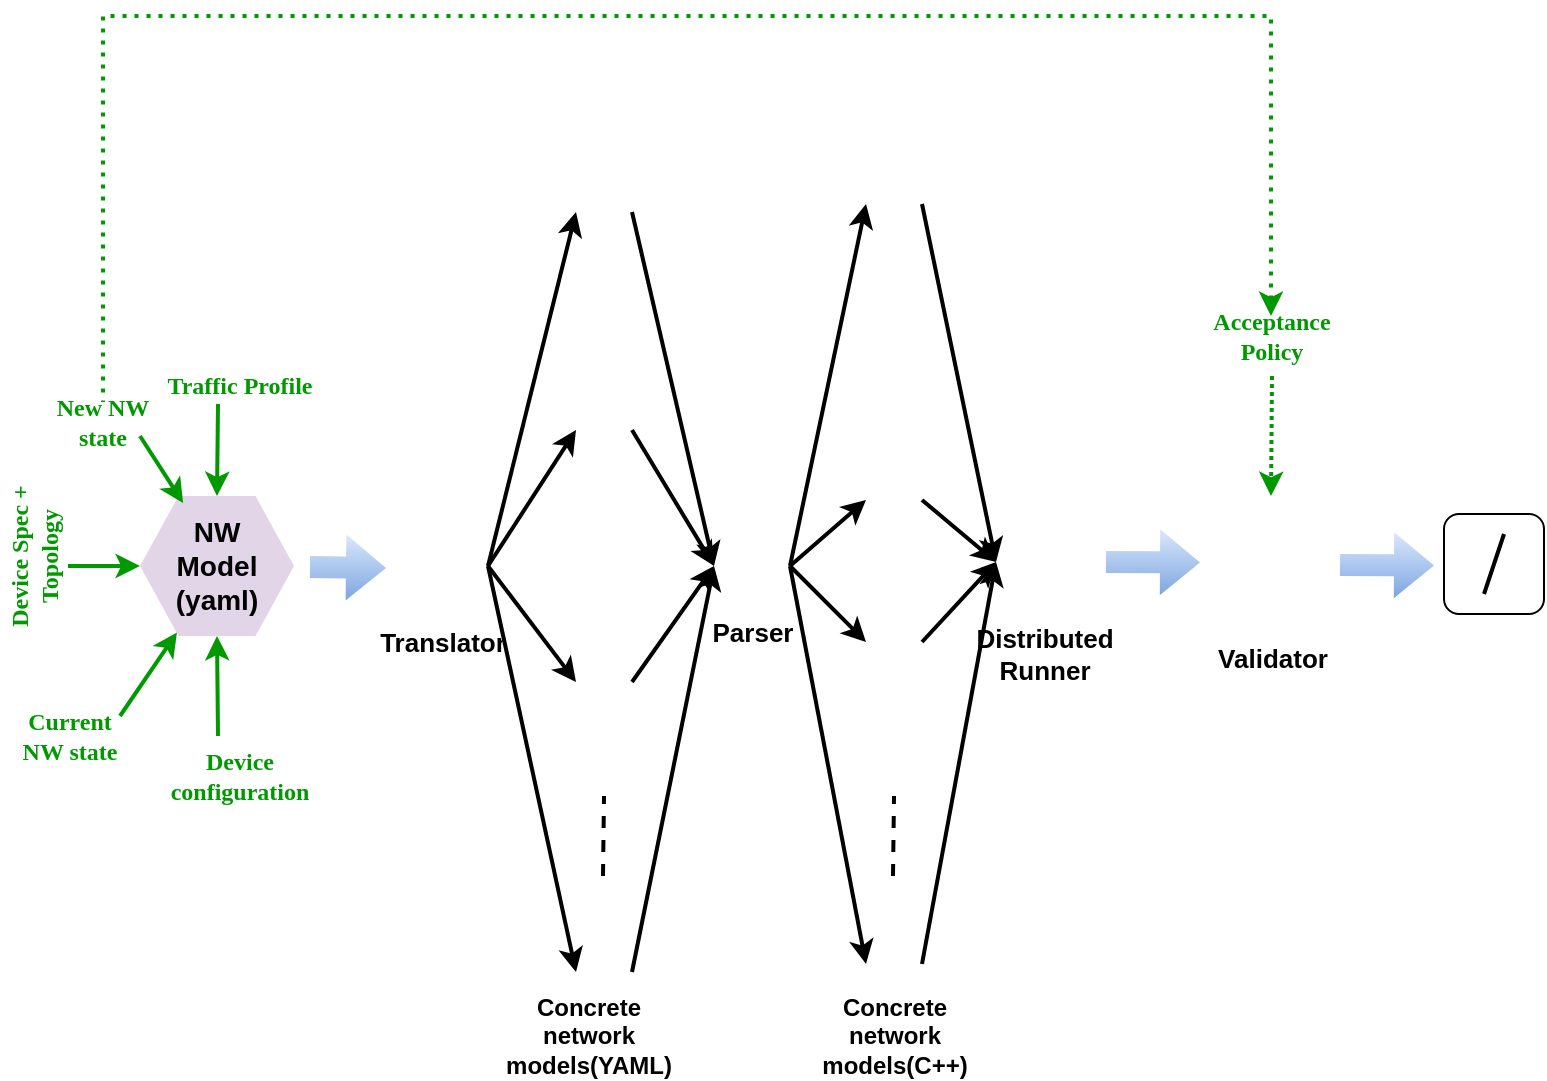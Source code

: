 <mxfile version="13.3.4" type="github">
  <diagram id="h_iw1HLlaXEuXYO7uz63" name="Page-1">
    <mxGraphModel dx="1353" dy="753" grid="1" gridSize="10" guides="1" tooltips="1" connect="1" arrows="1" fold="1" page="1" pageScale="1" pageWidth="850" pageHeight="1100" math="0" shadow="0">
      <root>
        <mxCell id="0" />
        <mxCell id="1" parent="0" />
        <mxCell id="1ZvdBgC_ewjGmu3FpjU8-2" value="&lt;b style=&quot;font-size: 14px&quot;&gt;NW&lt;br&gt;Model&lt;br&gt;(yaml)&lt;br&gt;&lt;/b&gt;" style="shape=hexagon;perimeter=hexagonPerimeter2;whiteSpace=wrap;html=1;fillColor=#e1d5e7;strokeColor=none;" parent="1" vertex="1">
          <mxGeometry x="73" y="360" width="77" height="70" as="geometry" />
        </mxCell>
        <mxCell id="1ZvdBgC_ewjGmu3FpjU8-3" value="" style="endArrow=classic;html=1;entryX=0.5;entryY=0;entryDx=0;entryDy=0;fillColor=#e1d5e7;strokeColor=#009900;strokeWidth=2;exitX=0.39;exitY=0.95;exitDx=0;exitDy=0;exitPerimeter=0;" parent="1" source="1ZvdBgC_ewjGmu3FpjU8-5" target="1ZvdBgC_ewjGmu3FpjU8-2" edge="1">
          <mxGeometry width="50" height="50" relative="1" as="geometry">
            <mxPoint x="123" y="320" as="sourcePoint" />
            <mxPoint x="403" y="360" as="targetPoint" />
          </mxGeometry>
        </mxCell>
        <mxCell id="1ZvdBgC_ewjGmu3FpjU8-5" value="&lt;b&gt;&lt;font face=&quot;Lucida Console&quot; color=&quot;#009900&quot;&gt;Traffic Profile&lt;/font&gt;&lt;/b&gt;" style="text;html=1;strokeColor=none;fillColor=none;align=center;verticalAlign=middle;whiteSpace=wrap;rounded=0;labelBackgroundColor=#ffffff;" parent="1" vertex="1">
          <mxGeometry x="73" y="295" width="100" height="20" as="geometry" />
        </mxCell>
        <mxCell id="1ZvdBgC_ewjGmu3FpjU8-7" value="" style="endArrow=classic;html=1;entryX=0;entryY=0.5;entryDx=0;entryDy=0;fillColor=#e1d5e7;strokeColor=#009900;strokeWidth=2;" parent="1" target="1ZvdBgC_ewjGmu3FpjU8-2" edge="1">
          <mxGeometry width="50" height="50" relative="1" as="geometry">
            <mxPoint x="37" y="395" as="sourcePoint" />
            <mxPoint x="243" y="370" as="targetPoint" />
          </mxGeometry>
        </mxCell>
        <mxCell id="1ZvdBgC_ewjGmu3FpjU8-8" value="&lt;b&gt;&lt;font color=&quot;#009900&quot;&gt;Device Spec + Topology&lt;br&gt;&lt;/font&gt;&lt;/b&gt;" style="text;html=1;strokeColor=none;fillColor=none;align=center;verticalAlign=middle;whiteSpace=wrap;rounded=0;rotation=-90;horizontal=1;textDirection=rtl;fontFamily=Tahoma;" parent="1" vertex="1">
          <mxGeometry x="-30" y="380" width="100" height="20" as="geometry" />
        </mxCell>
        <mxCell id="1ZvdBgC_ewjGmu3FpjU8-9" value="" style="endArrow=classic;html=1;entryX=0.5;entryY=1;entryDx=0;entryDy=0;fillColor=#e1d5e7;strokeColor=#009900;strokeWidth=2;" parent="1" target="1ZvdBgC_ewjGmu3FpjU8-2" edge="1">
          <mxGeometry width="50" height="50" relative="1" as="geometry">
            <mxPoint x="112" y="480" as="sourcePoint" />
            <mxPoint x="122.5" y="500" as="targetPoint" />
          </mxGeometry>
        </mxCell>
        <mxCell id="1ZvdBgC_ewjGmu3FpjU8-10" value="&lt;b&gt;&lt;font color=&quot;#009900&quot;&gt;Device configuration&lt;/font&gt;&lt;/b&gt;" style="text;html=1;strokeColor=none;fillColor=none;align=center;verticalAlign=middle;whiteSpace=wrap;rounded=0;fontFamily=Tahoma;" parent="1" vertex="1">
          <mxGeometry x="73" y="490" width="100" height="20" as="geometry" />
        </mxCell>
        <mxCell id="1ZvdBgC_ewjGmu3FpjU8-11" value="" style="endArrow=classic;html=1;entryX=0.24;entryY=0.975;entryDx=0;entryDy=0;fillColor=#e1d5e7;strokeColor=#009900;strokeWidth=2;entryPerimeter=0;" parent="1" target="1ZvdBgC_ewjGmu3FpjU8-2" edge="1">
          <mxGeometry width="50" height="50" relative="1" as="geometry">
            <mxPoint x="63" y="470" as="sourcePoint" />
            <mxPoint x="203" y="440" as="targetPoint" />
          </mxGeometry>
        </mxCell>
        <mxCell id="1ZvdBgC_ewjGmu3FpjU8-12" value="&lt;b&gt;&lt;font color=&quot;#009900&quot;&gt;Current&lt;br&gt;NW state&lt;/font&gt;&lt;br&gt;&lt;/b&gt;" style="text;html=1;strokeColor=none;fillColor=none;align=center;verticalAlign=middle;whiteSpace=wrap;rounded=0;fontFamily=Tahoma;" parent="1" vertex="1">
          <mxGeometry x="3" y="470" width="70" height="20" as="geometry" />
        </mxCell>
        <mxCell id="1ZvdBgC_ewjGmu3FpjU8-13" value="" style="endArrow=classic;html=1;entryX=0.28;entryY=0.05;entryDx=0;entryDy=0;fillColor=#e1d5e7;strokeColor=#009900;strokeWidth=2;entryPerimeter=0;" parent="1" target="1ZvdBgC_ewjGmu3FpjU8-2" edge="1">
          <mxGeometry width="50" height="50" relative="1" as="geometry">
            <mxPoint x="73" y="330" as="sourcePoint" />
            <mxPoint x="72" y="350" as="targetPoint" />
          </mxGeometry>
        </mxCell>
        <mxCell id="1ZvdBgC_ewjGmu3FpjU8-14" value="&lt;font color=&quot;#009900&quot;&gt;&lt;b&gt;New NW&lt;br&gt;state&lt;/b&gt;&lt;/font&gt;" style="text;html=1;strokeColor=none;fillColor=none;align=center;verticalAlign=middle;whiteSpace=wrap;rounded=0;fontFamily=Tahoma;" parent="1" vertex="1">
          <mxGeometry x="10" y="313" width="89" height="20" as="geometry" />
        </mxCell>
        <mxCell id="QXJuXUd36oABe8dMuPUm-5" value="&lt;b&gt;&lt;font style=&quot;font-size: 13px&quot;&gt;Translator&lt;/font&gt;&lt;/b&gt;" style="shape=image;html=1;verticalAlign=top;verticalLabelPosition=bottom;labelBackgroundColor=#ffffff;imageAspect=0;aspect=fixed;image=https://cdn1.iconfinder.com/data/icons/all_google_icons_symbols_by_carlosjj-du/128/translate_robot-lb.png" parent="1" vertex="1">
          <mxGeometry x="200" y="371.5" width="47" height="47" as="geometry" />
        </mxCell>
        <mxCell id="QXJuXUd36oABe8dMuPUm-17" value="" style="endArrow=classic;html=1;strokeWidth=2;entryX=0;entryY=0.5;entryDx=0;entryDy=0;exitX=1;exitY=0.5;exitDx=0;exitDy=0;" parent="1" source="QXJuXUd36oABe8dMuPUm-5" target="eqpOzvrFwR-nhZScROd--2" edge="1">
          <mxGeometry width="50" height="50" relative="1" as="geometry">
            <mxPoint x="317" y="400" as="sourcePoint" />
            <mxPoint x="379" y="210" as="targetPoint" />
          </mxGeometry>
        </mxCell>
        <mxCell id="QXJuXUd36oABe8dMuPUm-23" value="&lt;b style=&quot;font-size: 13px&quot;&gt;Distributed&lt;br&gt;Runner&lt;/b&gt;" style="shape=image;html=1;verticalAlign=top;verticalLabelPosition=bottom;labelBackgroundColor=#ffffff;imageAspect=0;aspect=fixed;image=https://cdn2.iconfinder.com/data/icons/oxygen/48x48/actions/run-build-file.png" parent="1" vertex="1">
          <mxGeometry x="501" y="369" width="48" height="48" as="geometry" />
        </mxCell>
        <mxCell id="QXJuXUd36oABe8dMuPUm-29" value="&lt;b&gt;&lt;font style=&quot;font-size: 13px&quot;&gt;Validator&lt;/font&gt;&lt;/b&gt;" style="shape=image;html=1;verticalAlign=top;verticalLabelPosition=bottom;labelBackgroundColor=#ffffff;imageAspect=0;aspect=fixed;image=https://cdn4.iconfinder.com/data/icons/business-and-marketing-21/32/web_clipboard-128.png" parent="1" vertex="1">
          <mxGeometry x="605" y="360" width="67" height="67" as="geometry" />
        </mxCell>
        <mxCell id="QXJuXUd36oABe8dMuPUm-30" value="" style="shape=flexArrow;endArrow=classic;html=1;strokeWidth=2;fillColor=#dae8fc;strokeColor=none;gradientColor=#7ea6e0;" parent="1" edge="1">
          <mxGeometry width="50" height="50" relative="1" as="geometry">
            <mxPoint x="555" y="393" as="sourcePoint" />
            <mxPoint x="604" y="393.297" as="targetPoint" />
          </mxGeometry>
        </mxCell>
        <mxCell id="QXJuXUd36oABe8dMuPUm-35" value="&lt;b&gt;&lt;font face=&quot;Lucida Console&quot; color=&quot;#009900&quot;&gt;Acceptance&lt;br&gt;Policy&lt;br&gt;&lt;/font&gt;&lt;/b&gt;" style="text;html=1;strokeColor=none;fillColor=none;align=center;verticalAlign=middle;whiteSpace=wrap;rounded=0;labelBackgroundColor=#ffffff;" parent="1" vertex="1">
          <mxGeometry x="588.5" y="270" width="100" height="20" as="geometry" />
        </mxCell>
        <mxCell id="QXJuXUd36oABe8dMuPUm-36" value="" style="endArrow=classic;html=1;fillColor=#e1d5e7;strokeColor=#009900;strokeWidth=2;entryX=0.5;entryY=0;entryDx=0;entryDy=0;dashed=1;dashPattern=1 1;" parent="1" target="QXJuXUd36oABe8dMuPUm-29" edge="1">
          <mxGeometry width="50" height="50" relative="1" as="geometry">
            <mxPoint x="639" y="300" as="sourcePoint" />
            <mxPoint x="638" y="370" as="targetPoint" />
          </mxGeometry>
        </mxCell>
        <mxCell id="QXJuXUd36oABe8dMuPUm-38" value="" style="shape=image;html=1;verticalAlign=top;verticalLabelPosition=bottom;labelBackgroundColor=#ffffff;imageAspect=0;aspect=fixed;image=https://cdn2.iconfinder.com/data/icons/flavour/check.png;fontFamily=Tahoma;" parent="1" vertex="1">
          <mxGeometry x="725" y="381" width="23" height="23" as="geometry" />
        </mxCell>
        <mxCell id="QXJuXUd36oABe8dMuPUm-41" value="" style="shape=image;html=1;verticalAlign=top;verticalLabelPosition=bottom;labelBackgroundColor=#ffffff;imageAspect=0;aspect=fixed;image=https://cdn4.iconfinder.com/data/icons/icocentre-free-icons/114/f-cross_256-128.png;fontFamily=Tahoma;" parent="1" vertex="1">
          <mxGeometry x="755" y="387" width="18" height="18" as="geometry" />
        </mxCell>
        <mxCell id="QXJuXUd36oABe8dMuPUm-42" value="" style="endArrow=none;html=1;strokeColor=#000000;strokeWidth=2;fontFamily=Tahoma;" parent="1" edge="1">
          <mxGeometry width="50" height="50" relative="1" as="geometry">
            <mxPoint x="745" y="409" as="sourcePoint" />
            <mxPoint x="755" y="379" as="targetPoint" />
          </mxGeometry>
        </mxCell>
        <mxCell id="QXJuXUd36oABe8dMuPUm-44" value="" style="rounded=1;whiteSpace=wrap;html=1;labelBackgroundColor=#CCCCCC;fontFamily=Tahoma;fillColor=none;" parent="1" vertex="1">
          <mxGeometry x="725" y="369" width="50" height="50" as="geometry" />
        </mxCell>
        <mxCell id="eqpOzvrFwR-nhZScROd--1" value="" style="shape=image;html=1;verticalAlign=top;verticalLabelPosition=bottom;labelBackgroundColor=#ffffff;imageAspect=0;aspect=fixed;image=https://cdn1.iconfinder.com/data/icons/CrystalClear/128x128/mimetypes/source_cpp.png" parent="1" vertex="1">
          <mxGeometry x="436" y="200" width="28" height="28" as="geometry" />
        </mxCell>
        <mxCell id="eqpOzvrFwR-nhZScROd--2" value="" style="shape=image;html=1;verticalAlign=top;verticalLabelPosition=bottom;labelBackgroundColor=#ffffff;imageAspect=0;aspect=fixed;image=https://cdn1.iconfinder.com/data/icons/hawcons/32/699749-icon-103-document-file-yml-128.png" parent="1" vertex="1">
          <mxGeometry x="291" y="204" width="28" height="28" as="geometry" />
        </mxCell>
        <mxCell id="eqpOzvrFwR-nhZScROd--3" value="" style="shape=image;html=1;verticalAlign=top;verticalLabelPosition=bottom;labelBackgroundColor=#ffffff;imageAspect=0;aspect=fixed;image=https://cdn1.iconfinder.com/data/icons/hawcons/32/699749-icon-103-document-file-yml-128.png" parent="1" vertex="1">
          <mxGeometry x="291" y="313" width="28" height="28" as="geometry" />
        </mxCell>
        <mxCell id="eqpOzvrFwR-nhZScROd--4" value="" style="shape=image;html=1;verticalAlign=top;verticalLabelPosition=bottom;labelBackgroundColor=#ffffff;imageAspect=0;aspect=fixed;image=https://cdn1.iconfinder.com/data/icons/hawcons/32/699749-icon-103-document-file-yml-128.png" parent="1" vertex="1">
          <mxGeometry x="291" y="439" width="28" height="28" as="geometry" />
        </mxCell>
        <mxCell id="eqpOzvrFwR-nhZScROd--5" value="" style="shape=image;html=1;verticalAlign=top;verticalLabelPosition=bottom;labelBackgroundColor=#ffffff;imageAspect=0;aspect=fixed;image=https://cdn1.iconfinder.com/data/icons/hawcons/32/699749-icon-103-document-file-yml-128.png" parent="1" vertex="1">
          <mxGeometry x="291" y="584" width="28" height="28" as="geometry" />
        </mxCell>
        <mxCell id="eqpOzvrFwR-nhZScROd--6" value="" style="shape=image;html=1;verticalAlign=top;verticalLabelPosition=bottom;labelBackgroundColor=#ffffff;imageAspect=0;aspect=fixed;image=https://cdn1.iconfinder.com/data/icons/CrystalClear/128x128/mimetypes/source_cpp.png" parent="1" vertex="1">
          <mxGeometry x="436" y="348" width="28" height="28" as="geometry" />
        </mxCell>
        <mxCell id="eqpOzvrFwR-nhZScROd--7" value="" style="shape=image;html=1;verticalAlign=top;verticalLabelPosition=bottom;labelBackgroundColor=#ffffff;imageAspect=0;aspect=fixed;image=https://cdn1.iconfinder.com/data/icons/CrystalClear/128x128/mimetypes/source_cpp.png" parent="1" vertex="1">
          <mxGeometry x="436" y="419" width="28" height="28" as="geometry" />
        </mxCell>
        <mxCell id="eqpOzvrFwR-nhZScROd--8" value="" style="shape=image;html=1;verticalAlign=top;verticalLabelPosition=bottom;labelBackgroundColor=#ffffff;imageAspect=0;aspect=fixed;image=https://cdn1.iconfinder.com/data/icons/CrystalClear/128x128/mimetypes/source_cpp.png" parent="1" vertex="1">
          <mxGeometry x="436" y="580" width="28" height="28" as="geometry" />
        </mxCell>
        <mxCell id="eqpOzvrFwR-nhZScROd--10" value="" style="endArrow=classic;html=1;strokeWidth=2;exitX=1;exitY=0.5;exitDx=0;exitDy=0;entryX=0;entryY=0.5;entryDx=0;entryDy=0;" parent="1" source="QXJuXUd36oABe8dMuPUm-5" target="eqpOzvrFwR-nhZScROd--3" edge="1">
          <mxGeometry width="50" height="50" relative="1" as="geometry">
            <mxPoint x="400" y="400" as="sourcePoint" />
            <mxPoint x="450" y="350" as="targetPoint" />
          </mxGeometry>
        </mxCell>
        <mxCell id="eqpOzvrFwR-nhZScROd--11" value="" style="endArrow=classic;html=1;strokeWidth=2;exitX=1;exitY=0.5;exitDx=0;exitDy=0;entryX=0;entryY=0.5;entryDx=0;entryDy=0;" parent="1" source="QXJuXUd36oABe8dMuPUm-5" target="eqpOzvrFwR-nhZScROd--4" edge="1">
          <mxGeometry width="50" height="50" relative="1" as="geometry">
            <mxPoint x="400" y="400" as="sourcePoint" />
            <mxPoint x="450" y="350" as="targetPoint" />
          </mxGeometry>
        </mxCell>
        <mxCell id="eqpOzvrFwR-nhZScROd--12" value="" style="endArrow=classic;html=1;strokeWidth=2;exitX=1;exitY=0.5;exitDx=0;exitDy=0;entryX=0;entryY=0.5;entryDx=0;entryDy=0;" parent="1" source="QXJuXUd36oABe8dMuPUm-5" target="eqpOzvrFwR-nhZScROd--5" edge="1">
          <mxGeometry width="50" height="50" relative="1" as="geometry">
            <mxPoint x="400" y="400" as="sourcePoint" />
            <mxPoint x="450" y="350" as="targetPoint" />
          </mxGeometry>
        </mxCell>
        <mxCell id="eqpOzvrFwR-nhZScROd--14" value="" style="endArrow=classic;html=1;strokeWidth=2;exitX=1;exitY=0.5;exitDx=0;exitDy=0;entryX=0;entryY=0.5;entryDx=0;entryDy=0;" parent="1" source="eqpOzvrFwR-nhZScROd--2" edge="1" target="t9fEwImAsKrOZk9uo44y-1">
          <mxGeometry width="50" height="50" relative="1" as="geometry">
            <mxPoint x="400" y="400" as="sourcePoint" />
            <mxPoint x="357" y="400" as="targetPoint" />
          </mxGeometry>
        </mxCell>
        <mxCell id="eqpOzvrFwR-nhZScROd--15" value="" style="endArrow=classic;html=1;strokeWidth=2;exitX=1;exitY=0.5;exitDx=0;exitDy=0;entryX=0;entryY=0.5;entryDx=0;entryDy=0;" parent="1" source="eqpOzvrFwR-nhZScROd--3" edge="1" target="t9fEwImAsKrOZk9uo44y-1">
          <mxGeometry width="50" height="50" relative="1" as="geometry">
            <mxPoint x="400" y="400" as="sourcePoint" />
            <mxPoint x="357" y="400" as="targetPoint" />
          </mxGeometry>
        </mxCell>
        <mxCell id="eqpOzvrFwR-nhZScROd--16" value="" style="endArrow=classic;html=1;strokeWidth=2;exitX=1;exitY=0.5;exitDx=0;exitDy=0;entryX=0;entryY=0.5;entryDx=0;entryDy=0;" parent="1" source="eqpOzvrFwR-nhZScROd--4" edge="1" target="t9fEwImAsKrOZk9uo44y-1">
          <mxGeometry width="50" height="50" relative="1" as="geometry">
            <mxPoint x="400" y="400" as="sourcePoint" />
            <mxPoint x="357" y="400" as="targetPoint" />
          </mxGeometry>
        </mxCell>
        <mxCell id="eqpOzvrFwR-nhZScROd--17" value="" style="endArrow=classic;html=1;strokeWidth=2;exitX=1;exitY=0.5;exitDx=0;exitDy=0;entryX=0;entryY=0.5;entryDx=0;entryDy=0;" parent="1" source="eqpOzvrFwR-nhZScROd--5" edge="1" target="t9fEwImAsKrOZk9uo44y-1">
          <mxGeometry width="50" height="50" relative="1" as="geometry">
            <mxPoint x="400" y="400" as="sourcePoint" />
            <mxPoint x="357" y="400" as="targetPoint" />
          </mxGeometry>
        </mxCell>
        <mxCell id="t9fEwImAsKrOZk9uo44y-1" value="&lt;b&gt;&lt;font style=&quot;font-size: 13px&quot;&gt;Parser&lt;/font&gt;&lt;/b&gt;" style="shape=image;html=1;verticalAlign=top;verticalLabelPosition=bottom;labelBackgroundColor=#ffffff;imageAspect=0;aspect=fixed;image=https://cdn2.iconfinder.com/data/icons/flat-ui-free/128/Infinity-Loop.png" parent="1" vertex="1">
          <mxGeometry x="360" y="376" width="38" height="38" as="geometry" />
        </mxCell>
        <mxCell id="sUKjDP0TstNJ9muJFRgK-1" value="" style="shape=flexArrow;endArrow=classic;html=1;strokeWidth=2;fillColor=#dae8fc;strokeColor=none;gradientColor=#7ea6e0;" edge="1" parent="1">
          <mxGeometry width="50" height="50" relative="1" as="geometry">
            <mxPoint x="157" y="395.501" as="sourcePoint" />
            <mxPoint x="197" y="396" as="targetPoint" />
          </mxGeometry>
        </mxCell>
        <mxCell id="sUKjDP0TstNJ9muJFRgK-2" value="" style="endArrow=classic;html=1;entryX=0;entryY=0.5;entryDx=0;entryDy=0;exitX=1;exitY=0.5;exitDx=0;exitDy=0;strokeWidth=2;" edge="1" parent="1" source="t9fEwImAsKrOZk9uo44y-1" target="eqpOzvrFwR-nhZScROd--1">
          <mxGeometry width="50" height="50" relative="1" as="geometry">
            <mxPoint x="400" y="410" as="sourcePoint" />
            <mxPoint x="450" y="360" as="targetPoint" />
          </mxGeometry>
        </mxCell>
        <mxCell id="sUKjDP0TstNJ9muJFRgK-3" value="" style="endArrow=classic;html=1;entryX=0;entryY=0.5;entryDx=0;entryDy=0;exitX=1;exitY=0.5;exitDx=0;exitDy=0;strokeWidth=2;" edge="1" parent="1" source="t9fEwImAsKrOZk9uo44y-1" target="eqpOzvrFwR-nhZScROd--6">
          <mxGeometry width="50" height="50" relative="1" as="geometry">
            <mxPoint x="408" y="405" as="sourcePoint" />
            <mxPoint x="440" y="224" as="targetPoint" />
          </mxGeometry>
        </mxCell>
        <mxCell id="sUKjDP0TstNJ9muJFRgK-4" value="" style="endArrow=classic;html=1;entryX=0;entryY=0.5;entryDx=0;entryDy=0;exitX=1;exitY=0.5;exitDx=0;exitDy=0;strokeWidth=2;" edge="1" parent="1" source="t9fEwImAsKrOZk9uo44y-1" target="eqpOzvrFwR-nhZScROd--7">
          <mxGeometry width="50" height="50" relative="1" as="geometry">
            <mxPoint x="408" y="405" as="sourcePoint" />
            <mxPoint x="440" y="329" as="targetPoint" />
          </mxGeometry>
        </mxCell>
        <mxCell id="sUKjDP0TstNJ9muJFRgK-5" value="" style="endArrow=classic;html=1;entryX=0;entryY=0.5;entryDx=0;entryDy=0;exitX=1;exitY=0.5;exitDx=0;exitDy=0;strokeWidth=2;" edge="1" parent="1" source="t9fEwImAsKrOZk9uo44y-1" target="eqpOzvrFwR-nhZScROd--8">
          <mxGeometry width="50" height="50" relative="1" as="geometry">
            <mxPoint x="408" y="405" as="sourcePoint" />
            <mxPoint x="440" y="224" as="targetPoint" />
          </mxGeometry>
        </mxCell>
        <mxCell id="sUKjDP0TstNJ9muJFRgK-6" value="" style="endArrow=none;dashed=1;html=1;strokeWidth=2;" edge="1" parent="1">
          <mxGeometry width="50" height="50" relative="1" as="geometry">
            <mxPoint x="304.5" y="550" as="sourcePoint" />
            <mxPoint x="305" y="510" as="targetPoint" />
          </mxGeometry>
        </mxCell>
        <mxCell id="sUKjDP0TstNJ9muJFRgK-7" value="" style="endArrow=classic;html=1;strokeWidth=2;exitX=1;exitY=0.5;exitDx=0;exitDy=0;entryX=0;entryY=0.5;entryDx=0;entryDy=0;" edge="1" parent="1" source="eqpOzvrFwR-nhZScROd--1" target="QXJuXUd36oABe8dMuPUm-23">
          <mxGeometry width="50" height="50" relative="1" as="geometry">
            <mxPoint x="400" y="410" as="sourcePoint" />
            <mxPoint x="450" y="360" as="targetPoint" />
          </mxGeometry>
        </mxCell>
        <mxCell id="sUKjDP0TstNJ9muJFRgK-8" value="" style="endArrow=classic;html=1;strokeWidth=2;entryX=0;entryY=0.5;entryDx=0;entryDy=0;exitX=1;exitY=0.5;exitDx=0;exitDy=0;" edge="1" parent="1" source="eqpOzvrFwR-nhZScROd--6" target="QXJuXUd36oABe8dMuPUm-23">
          <mxGeometry width="50" height="50" relative="1" as="geometry">
            <mxPoint x="560" y="580" as="sourcePoint" />
            <mxPoint x="450" y="360" as="targetPoint" />
          </mxGeometry>
        </mxCell>
        <mxCell id="sUKjDP0TstNJ9muJFRgK-9" value="" style="endArrow=classic;html=1;strokeWidth=2;entryX=0;entryY=0.5;entryDx=0;entryDy=0;exitX=1;exitY=0.5;exitDx=0;exitDy=0;" edge="1" parent="1" source="eqpOzvrFwR-nhZScROd--7" target="QXJuXUd36oABe8dMuPUm-23">
          <mxGeometry width="50" height="50" relative="1" as="geometry">
            <mxPoint x="400" y="410" as="sourcePoint" />
            <mxPoint x="450" y="360" as="targetPoint" />
          </mxGeometry>
        </mxCell>
        <mxCell id="sUKjDP0TstNJ9muJFRgK-10" value="" style="endArrow=classic;html=1;strokeWidth=2;exitX=1;exitY=0.5;exitDx=0;exitDy=0;entryX=0;entryY=0.5;entryDx=0;entryDy=0;" edge="1" parent="1" source="eqpOzvrFwR-nhZScROd--8" target="QXJuXUd36oABe8dMuPUm-23">
          <mxGeometry width="50" height="50" relative="1" as="geometry">
            <mxPoint x="400" y="410" as="sourcePoint" />
            <mxPoint x="450" y="360" as="targetPoint" />
          </mxGeometry>
        </mxCell>
        <mxCell id="sUKjDP0TstNJ9muJFRgK-13" value="" style="shape=flexArrow;endArrow=classic;html=1;strokeWidth=2;fillColor=#dae8fc;strokeColor=none;gradientColor=#7ea6e0;" edge="1" parent="1">
          <mxGeometry width="50" height="50" relative="1" as="geometry">
            <mxPoint x="672" y="394.5" as="sourcePoint" />
            <mxPoint x="721" y="394.797" as="targetPoint" />
          </mxGeometry>
        </mxCell>
        <mxCell id="sUKjDP0TstNJ9muJFRgK-14" value="" style="endArrow=none;dashed=1;html=1;strokeWidth=2;" edge="1" parent="1">
          <mxGeometry width="50" height="50" relative="1" as="geometry">
            <mxPoint x="449.5" y="550" as="sourcePoint" />
            <mxPoint x="450" y="510" as="targetPoint" />
          </mxGeometry>
        </mxCell>
        <mxCell id="sUKjDP0TstNJ9muJFRgK-15" value="" style="endArrow=none;html=1;fillColor=#e1d5e7;strokeColor=#009900;strokeWidth=2;entryX=0.5;entryY=0;entryDx=0;entryDy=0;exitX=0.5;exitY=0;exitDx=0;exitDy=0;edgeStyle=orthogonalEdgeStyle;rounded=0;endFill=0;startArrow=classic;startFill=1;dashed=1;dashPattern=1 2;" edge="1" parent="1" source="QXJuXUd36oABe8dMuPUm-35" target="1ZvdBgC_ewjGmu3FpjU8-14">
          <mxGeometry width="50" height="50" relative="1" as="geometry">
            <mxPoint x="649" y="310" as="sourcePoint" />
            <mxPoint x="648.5" y="370" as="targetPoint" />
            <Array as="points">
              <mxPoint x="639" y="120" />
              <mxPoint x="55" y="120" />
            </Array>
          </mxGeometry>
        </mxCell>
        <mxCell id="sUKjDP0TstNJ9muJFRgK-16" value="&lt;b&gt;Concrete network models(YAML)&lt;/b&gt;" style="text;html=1;strokeColor=none;fillColor=none;align=center;verticalAlign=middle;whiteSpace=wrap;rounded=0;" vertex="1" parent="1">
          <mxGeometry x="247" y="620" width="101" height="20" as="geometry" />
        </mxCell>
        <mxCell id="sUKjDP0TstNJ9muJFRgK-17" value="&lt;b&gt;Concrete network models(C++)&lt;/b&gt;" style="text;html=1;strokeColor=none;fillColor=none;align=center;verticalAlign=middle;whiteSpace=wrap;rounded=0;" vertex="1" parent="1">
          <mxGeometry x="400" y="620" width="101" height="20" as="geometry" />
        </mxCell>
      </root>
    </mxGraphModel>
  </diagram>
</mxfile>

